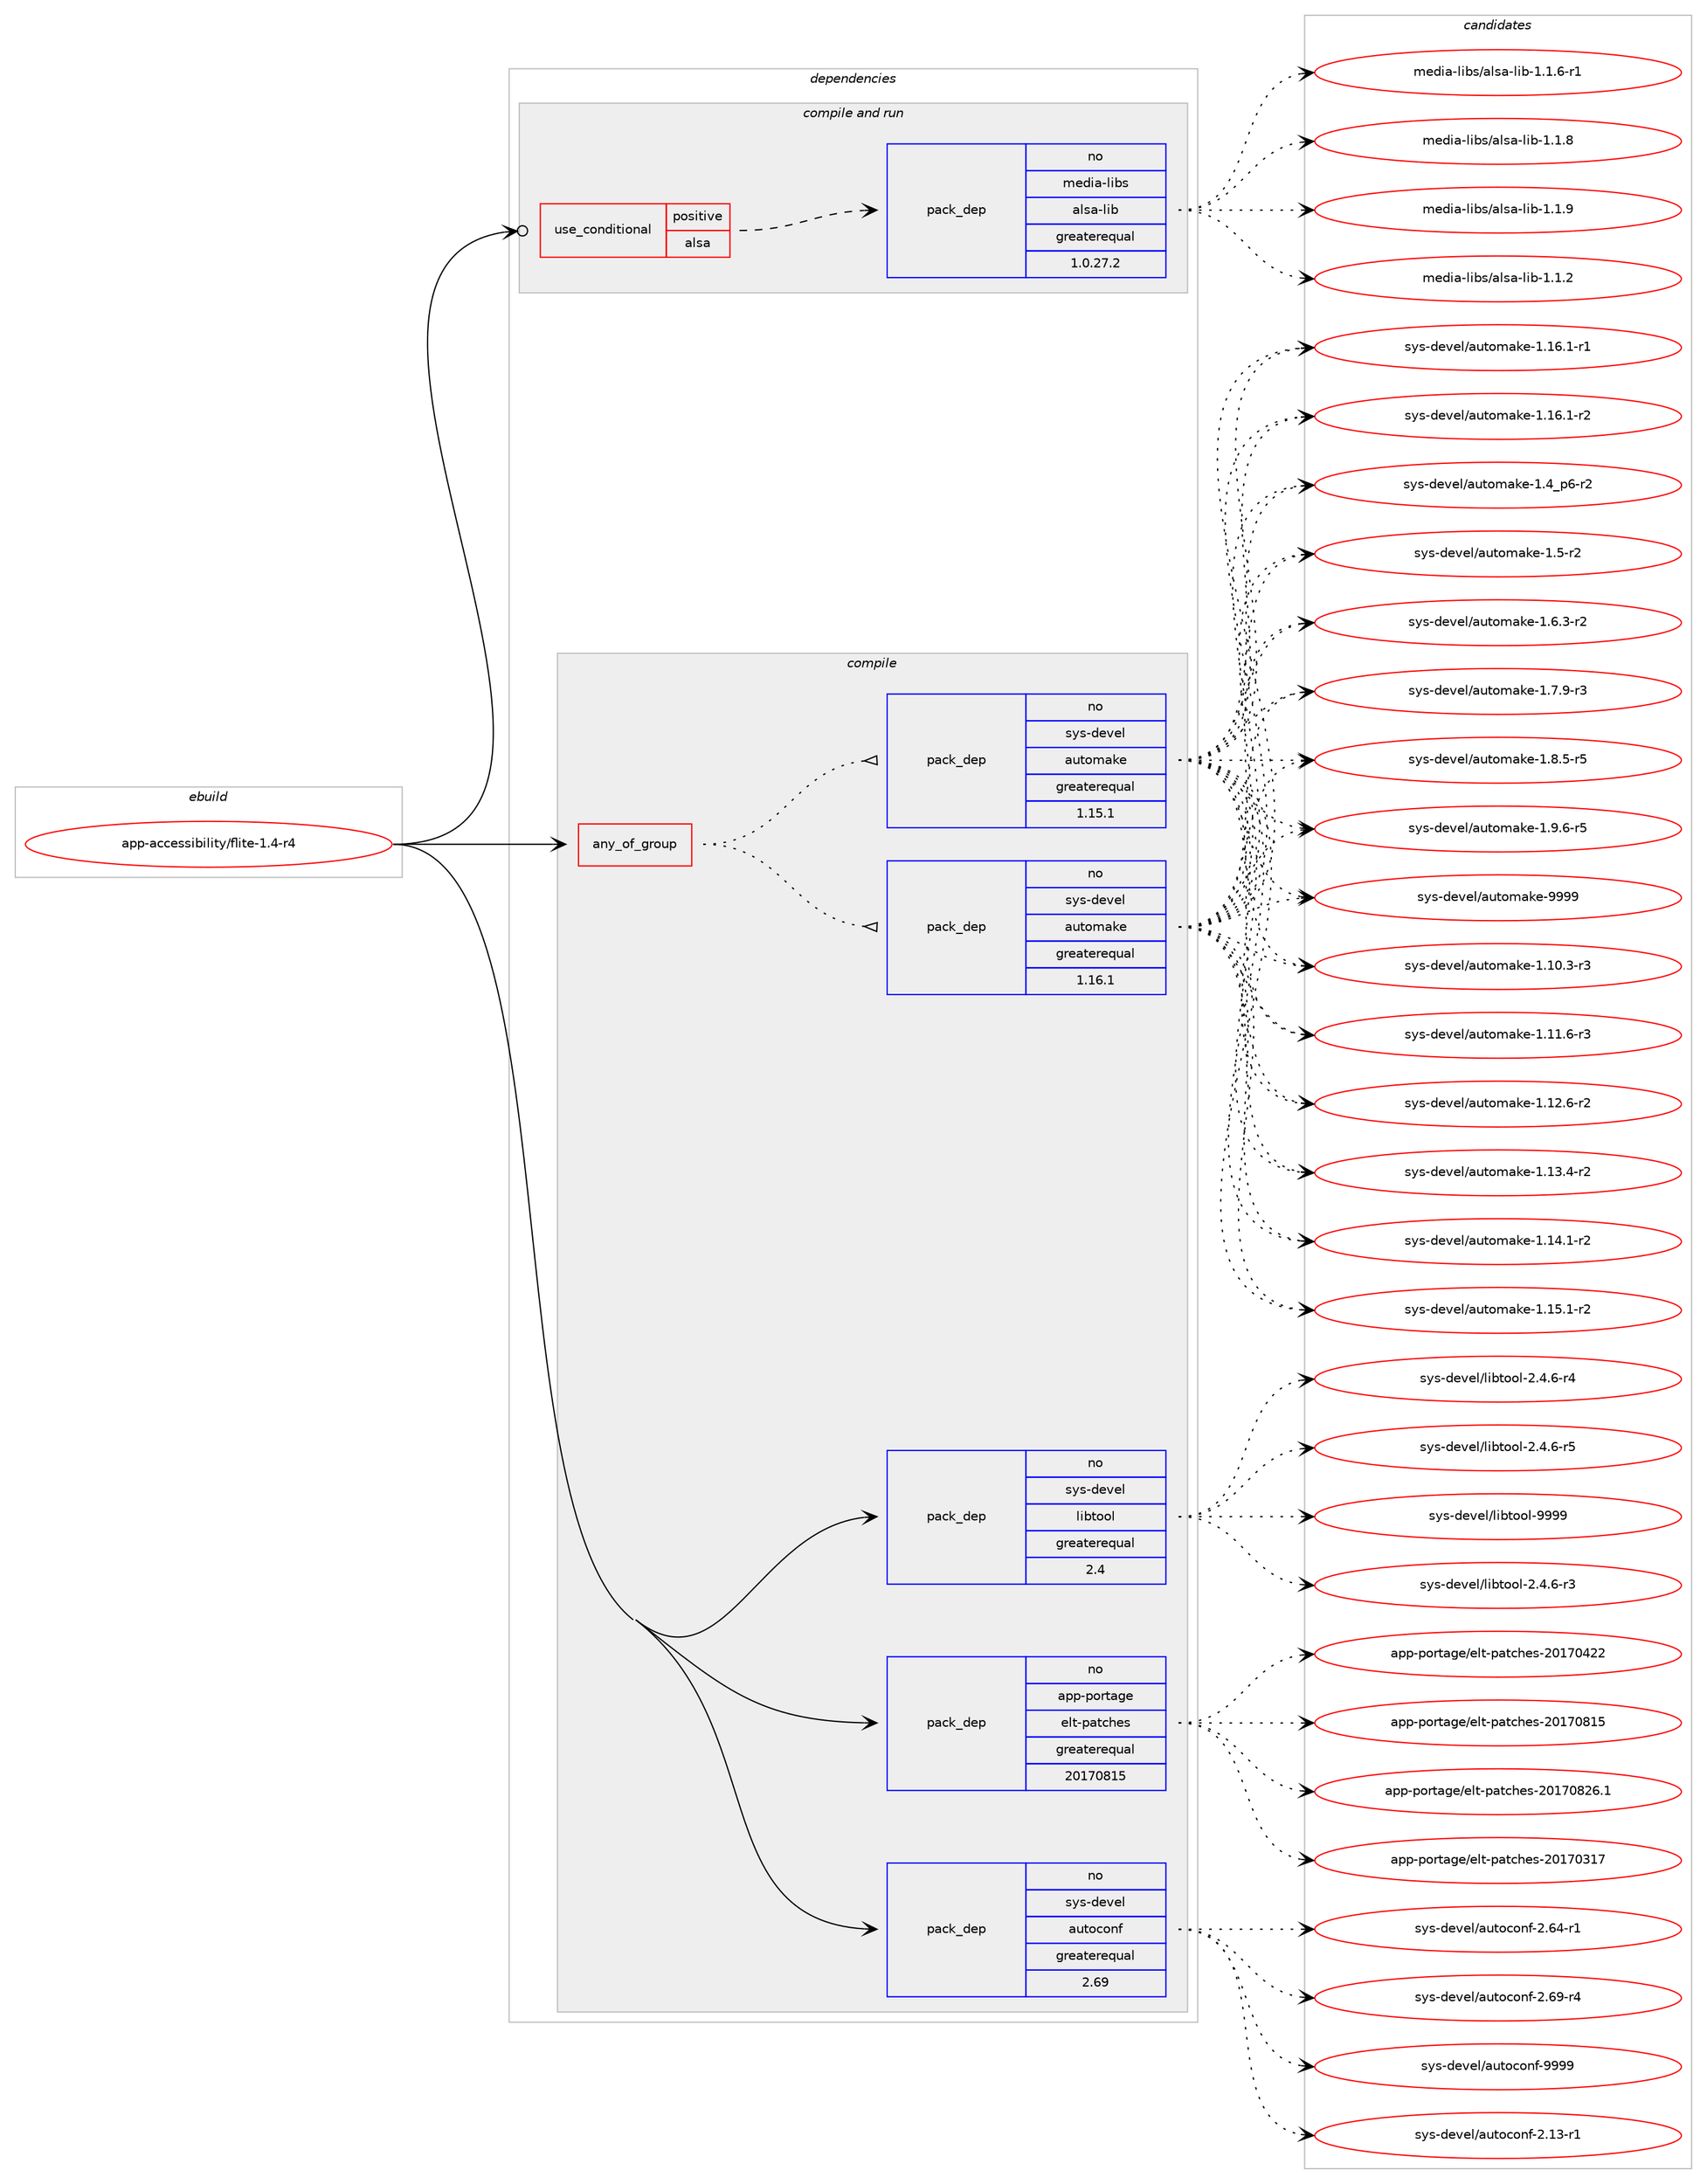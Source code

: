 digraph prolog {

# *************
# Graph options
# *************

newrank=true;
concentrate=true;
compound=true;
graph [rankdir=LR,fontname=Helvetica,fontsize=10,ranksep=1.5];#, ranksep=2.5, nodesep=0.2];
edge  [arrowhead=vee];
node  [fontname=Helvetica,fontsize=10];

# **********
# The ebuild
# **********

subgraph cluster_leftcol {
color=gray;
rank=same;
label=<<i>ebuild</i>>;
id [label="app-accessibility/flite-1.4-r4", color=red, width=4, href="../app-accessibility/flite-1.4-r4.svg"];
}

# ****************
# The dependencies
# ****************

subgraph cluster_midcol {
color=gray;
label=<<i>dependencies</i>>;
subgraph cluster_compile {
fillcolor="#eeeeee";
style=filled;
label=<<i>compile</i>>;
subgraph any8153 {
dependency464851 [label=<<TABLE BORDER="0" CELLBORDER="1" CELLSPACING="0" CELLPADDING="4"><TR><TD CELLPADDING="10">any_of_group</TD></TR></TABLE>>, shape=none, color=red];subgraph pack345805 {
dependency464852 [label=<<TABLE BORDER="0" CELLBORDER="1" CELLSPACING="0" CELLPADDING="4" WIDTH="220"><TR><TD ROWSPAN="6" CELLPADDING="30">pack_dep</TD></TR><TR><TD WIDTH="110">no</TD></TR><TR><TD>sys-devel</TD></TR><TR><TD>automake</TD></TR><TR><TD>greaterequal</TD></TR><TR><TD>1.16.1</TD></TR></TABLE>>, shape=none, color=blue];
}
dependency464851:e -> dependency464852:w [weight=20,style="dotted",arrowhead="oinv"];
subgraph pack345806 {
dependency464853 [label=<<TABLE BORDER="0" CELLBORDER="1" CELLSPACING="0" CELLPADDING="4" WIDTH="220"><TR><TD ROWSPAN="6" CELLPADDING="30">pack_dep</TD></TR><TR><TD WIDTH="110">no</TD></TR><TR><TD>sys-devel</TD></TR><TR><TD>automake</TD></TR><TR><TD>greaterequal</TD></TR><TR><TD>1.15.1</TD></TR></TABLE>>, shape=none, color=blue];
}
dependency464851:e -> dependency464853:w [weight=20,style="dotted",arrowhead="oinv"];
}
id:e -> dependency464851:w [weight=20,style="solid",arrowhead="vee"];
subgraph pack345807 {
dependency464854 [label=<<TABLE BORDER="0" CELLBORDER="1" CELLSPACING="0" CELLPADDING="4" WIDTH="220"><TR><TD ROWSPAN="6" CELLPADDING="30">pack_dep</TD></TR><TR><TD WIDTH="110">no</TD></TR><TR><TD>app-portage</TD></TR><TR><TD>elt-patches</TD></TR><TR><TD>greaterequal</TD></TR><TR><TD>20170815</TD></TR></TABLE>>, shape=none, color=blue];
}
id:e -> dependency464854:w [weight=20,style="solid",arrowhead="vee"];
subgraph pack345808 {
dependency464855 [label=<<TABLE BORDER="0" CELLBORDER="1" CELLSPACING="0" CELLPADDING="4" WIDTH="220"><TR><TD ROWSPAN="6" CELLPADDING="30">pack_dep</TD></TR><TR><TD WIDTH="110">no</TD></TR><TR><TD>sys-devel</TD></TR><TR><TD>autoconf</TD></TR><TR><TD>greaterequal</TD></TR><TR><TD>2.69</TD></TR></TABLE>>, shape=none, color=blue];
}
id:e -> dependency464855:w [weight=20,style="solid",arrowhead="vee"];
subgraph pack345809 {
dependency464856 [label=<<TABLE BORDER="0" CELLBORDER="1" CELLSPACING="0" CELLPADDING="4" WIDTH="220"><TR><TD ROWSPAN="6" CELLPADDING="30">pack_dep</TD></TR><TR><TD WIDTH="110">no</TD></TR><TR><TD>sys-devel</TD></TR><TR><TD>libtool</TD></TR><TR><TD>greaterequal</TD></TR><TR><TD>2.4</TD></TR></TABLE>>, shape=none, color=blue];
}
id:e -> dependency464856:w [weight=20,style="solid",arrowhead="vee"];
}
subgraph cluster_compileandrun {
fillcolor="#eeeeee";
style=filled;
label=<<i>compile and run</i>>;
subgraph cond110595 {
dependency464857 [label=<<TABLE BORDER="0" CELLBORDER="1" CELLSPACING="0" CELLPADDING="4"><TR><TD ROWSPAN="3" CELLPADDING="10">use_conditional</TD></TR><TR><TD>positive</TD></TR><TR><TD>alsa</TD></TR></TABLE>>, shape=none, color=red];
subgraph pack345810 {
dependency464858 [label=<<TABLE BORDER="0" CELLBORDER="1" CELLSPACING="0" CELLPADDING="4" WIDTH="220"><TR><TD ROWSPAN="6" CELLPADDING="30">pack_dep</TD></TR><TR><TD WIDTH="110">no</TD></TR><TR><TD>media-libs</TD></TR><TR><TD>alsa-lib</TD></TR><TR><TD>greaterequal</TD></TR><TR><TD>1.0.27.2</TD></TR></TABLE>>, shape=none, color=blue];
}
dependency464857:e -> dependency464858:w [weight=20,style="dashed",arrowhead="vee"];
}
id:e -> dependency464857:w [weight=20,style="solid",arrowhead="odotvee"];
}
subgraph cluster_run {
fillcolor="#eeeeee";
style=filled;
label=<<i>run</i>>;
}
}

# **************
# The candidates
# **************

subgraph cluster_choices {
rank=same;
color=gray;
label=<<i>candidates</i>>;

subgraph choice345805 {
color=black;
nodesep=1;
choice11512111545100101118101108479711711611110997107101454946494846514511451 [label="sys-devel/automake-1.10.3-r3", color=red, width=4,href="../sys-devel/automake-1.10.3-r3.svg"];
choice11512111545100101118101108479711711611110997107101454946494946544511451 [label="sys-devel/automake-1.11.6-r3", color=red, width=4,href="../sys-devel/automake-1.11.6-r3.svg"];
choice11512111545100101118101108479711711611110997107101454946495046544511450 [label="sys-devel/automake-1.12.6-r2", color=red, width=4,href="../sys-devel/automake-1.12.6-r2.svg"];
choice11512111545100101118101108479711711611110997107101454946495146524511450 [label="sys-devel/automake-1.13.4-r2", color=red, width=4,href="../sys-devel/automake-1.13.4-r2.svg"];
choice11512111545100101118101108479711711611110997107101454946495246494511450 [label="sys-devel/automake-1.14.1-r2", color=red, width=4,href="../sys-devel/automake-1.14.1-r2.svg"];
choice11512111545100101118101108479711711611110997107101454946495346494511450 [label="sys-devel/automake-1.15.1-r2", color=red, width=4,href="../sys-devel/automake-1.15.1-r2.svg"];
choice11512111545100101118101108479711711611110997107101454946495446494511449 [label="sys-devel/automake-1.16.1-r1", color=red, width=4,href="../sys-devel/automake-1.16.1-r1.svg"];
choice11512111545100101118101108479711711611110997107101454946495446494511450 [label="sys-devel/automake-1.16.1-r2", color=red, width=4,href="../sys-devel/automake-1.16.1-r2.svg"];
choice115121115451001011181011084797117116111109971071014549465295112544511450 [label="sys-devel/automake-1.4_p6-r2", color=red, width=4,href="../sys-devel/automake-1.4_p6-r2.svg"];
choice11512111545100101118101108479711711611110997107101454946534511450 [label="sys-devel/automake-1.5-r2", color=red, width=4,href="../sys-devel/automake-1.5-r2.svg"];
choice115121115451001011181011084797117116111109971071014549465446514511450 [label="sys-devel/automake-1.6.3-r2", color=red, width=4,href="../sys-devel/automake-1.6.3-r2.svg"];
choice115121115451001011181011084797117116111109971071014549465546574511451 [label="sys-devel/automake-1.7.9-r3", color=red, width=4,href="../sys-devel/automake-1.7.9-r3.svg"];
choice115121115451001011181011084797117116111109971071014549465646534511453 [label="sys-devel/automake-1.8.5-r5", color=red, width=4,href="../sys-devel/automake-1.8.5-r5.svg"];
choice115121115451001011181011084797117116111109971071014549465746544511453 [label="sys-devel/automake-1.9.6-r5", color=red, width=4,href="../sys-devel/automake-1.9.6-r5.svg"];
choice115121115451001011181011084797117116111109971071014557575757 [label="sys-devel/automake-9999", color=red, width=4,href="../sys-devel/automake-9999.svg"];
dependency464852:e -> choice11512111545100101118101108479711711611110997107101454946494846514511451:w [style=dotted,weight="100"];
dependency464852:e -> choice11512111545100101118101108479711711611110997107101454946494946544511451:w [style=dotted,weight="100"];
dependency464852:e -> choice11512111545100101118101108479711711611110997107101454946495046544511450:w [style=dotted,weight="100"];
dependency464852:e -> choice11512111545100101118101108479711711611110997107101454946495146524511450:w [style=dotted,weight="100"];
dependency464852:e -> choice11512111545100101118101108479711711611110997107101454946495246494511450:w [style=dotted,weight="100"];
dependency464852:e -> choice11512111545100101118101108479711711611110997107101454946495346494511450:w [style=dotted,weight="100"];
dependency464852:e -> choice11512111545100101118101108479711711611110997107101454946495446494511449:w [style=dotted,weight="100"];
dependency464852:e -> choice11512111545100101118101108479711711611110997107101454946495446494511450:w [style=dotted,weight="100"];
dependency464852:e -> choice115121115451001011181011084797117116111109971071014549465295112544511450:w [style=dotted,weight="100"];
dependency464852:e -> choice11512111545100101118101108479711711611110997107101454946534511450:w [style=dotted,weight="100"];
dependency464852:e -> choice115121115451001011181011084797117116111109971071014549465446514511450:w [style=dotted,weight="100"];
dependency464852:e -> choice115121115451001011181011084797117116111109971071014549465546574511451:w [style=dotted,weight="100"];
dependency464852:e -> choice115121115451001011181011084797117116111109971071014549465646534511453:w [style=dotted,weight="100"];
dependency464852:e -> choice115121115451001011181011084797117116111109971071014549465746544511453:w [style=dotted,weight="100"];
dependency464852:e -> choice115121115451001011181011084797117116111109971071014557575757:w [style=dotted,weight="100"];
}
subgraph choice345806 {
color=black;
nodesep=1;
choice11512111545100101118101108479711711611110997107101454946494846514511451 [label="sys-devel/automake-1.10.3-r3", color=red, width=4,href="../sys-devel/automake-1.10.3-r3.svg"];
choice11512111545100101118101108479711711611110997107101454946494946544511451 [label="sys-devel/automake-1.11.6-r3", color=red, width=4,href="../sys-devel/automake-1.11.6-r3.svg"];
choice11512111545100101118101108479711711611110997107101454946495046544511450 [label="sys-devel/automake-1.12.6-r2", color=red, width=4,href="../sys-devel/automake-1.12.6-r2.svg"];
choice11512111545100101118101108479711711611110997107101454946495146524511450 [label="sys-devel/automake-1.13.4-r2", color=red, width=4,href="../sys-devel/automake-1.13.4-r2.svg"];
choice11512111545100101118101108479711711611110997107101454946495246494511450 [label="sys-devel/automake-1.14.1-r2", color=red, width=4,href="../sys-devel/automake-1.14.1-r2.svg"];
choice11512111545100101118101108479711711611110997107101454946495346494511450 [label="sys-devel/automake-1.15.1-r2", color=red, width=4,href="../sys-devel/automake-1.15.1-r2.svg"];
choice11512111545100101118101108479711711611110997107101454946495446494511449 [label="sys-devel/automake-1.16.1-r1", color=red, width=4,href="../sys-devel/automake-1.16.1-r1.svg"];
choice11512111545100101118101108479711711611110997107101454946495446494511450 [label="sys-devel/automake-1.16.1-r2", color=red, width=4,href="../sys-devel/automake-1.16.1-r2.svg"];
choice115121115451001011181011084797117116111109971071014549465295112544511450 [label="sys-devel/automake-1.4_p6-r2", color=red, width=4,href="../sys-devel/automake-1.4_p6-r2.svg"];
choice11512111545100101118101108479711711611110997107101454946534511450 [label="sys-devel/automake-1.5-r2", color=red, width=4,href="../sys-devel/automake-1.5-r2.svg"];
choice115121115451001011181011084797117116111109971071014549465446514511450 [label="sys-devel/automake-1.6.3-r2", color=red, width=4,href="../sys-devel/automake-1.6.3-r2.svg"];
choice115121115451001011181011084797117116111109971071014549465546574511451 [label="sys-devel/automake-1.7.9-r3", color=red, width=4,href="../sys-devel/automake-1.7.9-r3.svg"];
choice115121115451001011181011084797117116111109971071014549465646534511453 [label="sys-devel/automake-1.8.5-r5", color=red, width=4,href="../sys-devel/automake-1.8.5-r5.svg"];
choice115121115451001011181011084797117116111109971071014549465746544511453 [label="sys-devel/automake-1.9.6-r5", color=red, width=4,href="../sys-devel/automake-1.9.6-r5.svg"];
choice115121115451001011181011084797117116111109971071014557575757 [label="sys-devel/automake-9999", color=red, width=4,href="../sys-devel/automake-9999.svg"];
dependency464853:e -> choice11512111545100101118101108479711711611110997107101454946494846514511451:w [style=dotted,weight="100"];
dependency464853:e -> choice11512111545100101118101108479711711611110997107101454946494946544511451:w [style=dotted,weight="100"];
dependency464853:e -> choice11512111545100101118101108479711711611110997107101454946495046544511450:w [style=dotted,weight="100"];
dependency464853:e -> choice11512111545100101118101108479711711611110997107101454946495146524511450:w [style=dotted,weight="100"];
dependency464853:e -> choice11512111545100101118101108479711711611110997107101454946495246494511450:w [style=dotted,weight="100"];
dependency464853:e -> choice11512111545100101118101108479711711611110997107101454946495346494511450:w [style=dotted,weight="100"];
dependency464853:e -> choice11512111545100101118101108479711711611110997107101454946495446494511449:w [style=dotted,weight="100"];
dependency464853:e -> choice11512111545100101118101108479711711611110997107101454946495446494511450:w [style=dotted,weight="100"];
dependency464853:e -> choice115121115451001011181011084797117116111109971071014549465295112544511450:w [style=dotted,weight="100"];
dependency464853:e -> choice11512111545100101118101108479711711611110997107101454946534511450:w [style=dotted,weight="100"];
dependency464853:e -> choice115121115451001011181011084797117116111109971071014549465446514511450:w [style=dotted,weight="100"];
dependency464853:e -> choice115121115451001011181011084797117116111109971071014549465546574511451:w [style=dotted,weight="100"];
dependency464853:e -> choice115121115451001011181011084797117116111109971071014549465646534511453:w [style=dotted,weight="100"];
dependency464853:e -> choice115121115451001011181011084797117116111109971071014549465746544511453:w [style=dotted,weight="100"];
dependency464853:e -> choice115121115451001011181011084797117116111109971071014557575757:w [style=dotted,weight="100"];
}
subgraph choice345807 {
color=black;
nodesep=1;
choice97112112451121111141169710310147101108116451129711699104101115455048495548514955 [label="app-portage/elt-patches-20170317", color=red, width=4,href="../app-portage/elt-patches-20170317.svg"];
choice97112112451121111141169710310147101108116451129711699104101115455048495548525050 [label="app-portage/elt-patches-20170422", color=red, width=4,href="../app-portage/elt-patches-20170422.svg"];
choice97112112451121111141169710310147101108116451129711699104101115455048495548564953 [label="app-portage/elt-patches-20170815", color=red, width=4,href="../app-portage/elt-patches-20170815.svg"];
choice971121124511211111411697103101471011081164511297116991041011154550484955485650544649 [label="app-portage/elt-patches-20170826.1", color=red, width=4,href="../app-portage/elt-patches-20170826.1.svg"];
dependency464854:e -> choice97112112451121111141169710310147101108116451129711699104101115455048495548514955:w [style=dotted,weight="100"];
dependency464854:e -> choice97112112451121111141169710310147101108116451129711699104101115455048495548525050:w [style=dotted,weight="100"];
dependency464854:e -> choice97112112451121111141169710310147101108116451129711699104101115455048495548564953:w [style=dotted,weight="100"];
dependency464854:e -> choice971121124511211111411697103101471011081164511297116991041011154550484955485650544649:w [style=dotted,weight="100"];
}
subgraph choice345808 {
color=black;
nodesep=1;
choice1151211154510010111810110847971171161119911111010245504649514511449 [label="sys-devel/autoconf-2.13-r1", color=red, width=4,href="../sys-devel/autoconf-2.13-r1.svg"];
choice1151211154510010111810110847971171161119911111010245504654524511449 [label="sys-devel/autoconf-2.64-r1", color=red, width=4,href="../sys-devel/autoconf-2.64-r1.svg"];
choice1151211154510010111810110847971171161119911111010245504654574511452 [label="sys-devel/autoconf-2.69-r4", color=red, width=4,href="../sys-devel/autoconf-2.69-r4.svg"];
choice115121115451001011181011084797117116111991111101024557575757 [label="sys-devel/autoconf-9999", color=red, width=4,href="../sys-devel/autoconf-9999.svg"];
dependency464855:e -> choice1151211154510010111810110847971171161119911111010245504649514511449:w [style=dotted,weight="100"];
dependency464855:e -> choice1151211154510010111810110847971171161119911111010245504654524511449:w [style=dotted,weight="100"];
dependency464855:e -> choice1151211154510010111810110847971171161119911111010245504654574511452:w [style=dotted,weight="100"];
dependency464855:e -> choice115121115451001011181011084797117116111991111101024557575757:w [style=dotted,weight="100"];
}
subgraph choice345809 {
color=black;
nodesep=1;
choice1151211154510010111810110847108105981161111111084550465246544511451 [label="sys-devel/libtool-2.4.6-r3", color=red, width=4,href="../sys-devel/libtool-2.4.6-r3.svg"];
choice1151211154510010111810110847108105981161111111084550465246544511452 [label="sys-devel/libtool-2.4.6-r4", color=red, width=4,href="../sys-devel/libtool-2.4.6-r4.svg"];
choice1151211154510010111810110847108105981161111111084550465246544511453 [label="sys-devel/libtool-2.4.6-r5", color=red, width=4,href="../sys-devel/libtool-2.4.6-r5.svg"];
choice1151211154510010111810110847108105981161111111084557575757 [label="sys-devel/libtool-9999", color=red, width=4,href="../sys-devel/libtool-9999.svg"];
dependency464856:e -> choice1151211154510010111810110847108105981161111111084550465246544511451:w [style=dotted,weight="100"];
dependency464856:e -> choice1151211154510010111810110847108105981161111111084550465246544511452:w [style=dotted,weight="100"];
dependency464856:e -> choice1151211154510010111810110847108105981161111111084550465246544511453:w [style=dotted,weight="100"];
dependency464856:e -> choice1151211154510010111810110847108105981161111111084557575757:w [style=dotted,weight="100"];
}
subgraph choice345810 {
color=black;
nodesep=1;
choice1091011001059745108105981154797108115974510810598454946494650 [label="media-libs/alsa-lib-1.1.2", color=red, width=4,href="../media-libs/alsa-lib-1.1.2.svg"];
choice10910110010597451081059811547971081159745108105984549464946544511449 [label="media-libs/alsa-lib-1.1.6-r1", color=red, width=4,href="../media-libs/alsa-lib-1.1.6-r1.svg"];
choice1091011001059745108105981154797108115974510810598454946494656 [label="media-libs/alsa-lib-1.1.8", color=red, width=4,href="../media-libs/alsa-lib-1.1.8.svg"];
choice1091011001059745108105981154797108115974510810598454946494657 [label="media-libs/alsa-lib-1.1.9", color=red, width=4,href="../media-libs/alsa-lib-1.1.9.svg"];
dependency464858:e -> choice1091011001059745108105981154797108115974510810598454946494650:w [style=dotted,weight="100"];
dependency464858:e -> choice10910110010597451081059811547971081159745108105984549464946544511449:w [style=dotted,weight="100"];
dependency464858:e -> choice1091011001059745108105981154797108115974510810598454946494656:w [style=dotted,weight="100"];
dependency464858:e -> choice1091011001059745108105981154797108115974510810598454946494657:w [style=dotted,weight="100"];
}
}

}
